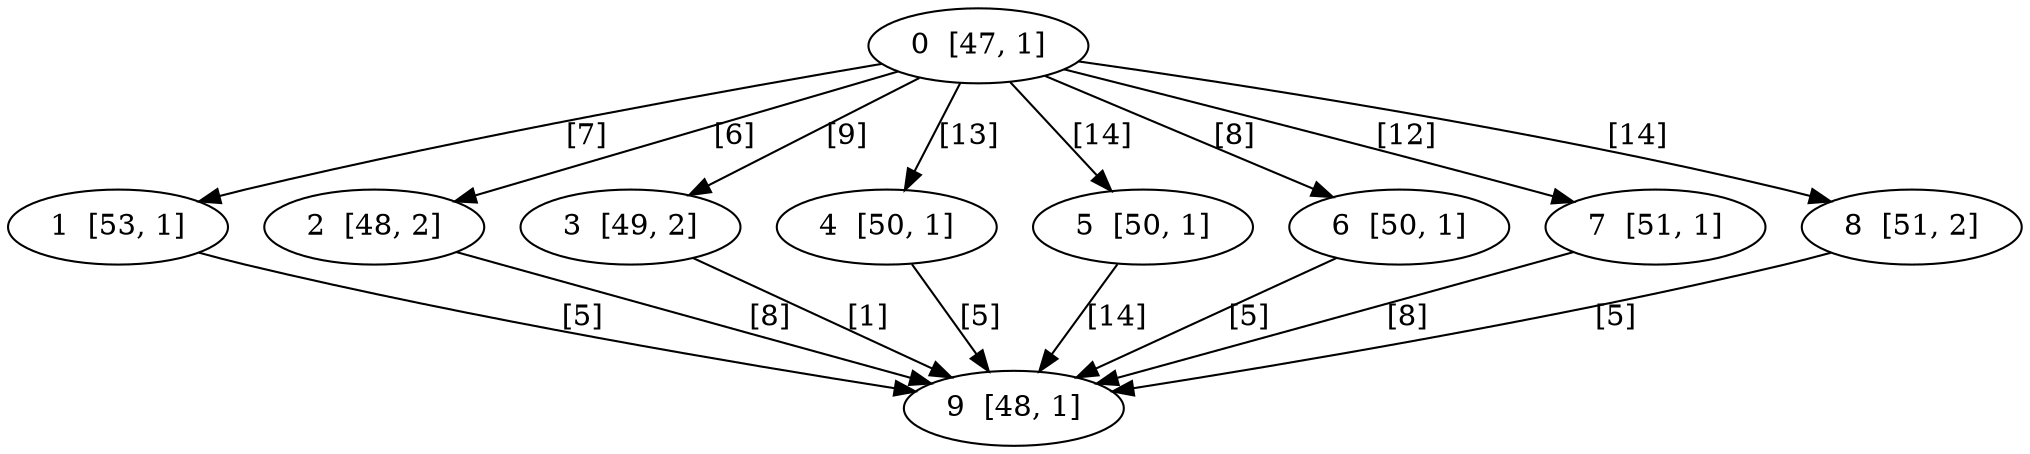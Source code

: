 digraph DAG {
    0  [label="0  [47, 1]"]
    1  [label="1  [53, 1]"]
    2  [label="2  [48, 2]"]
    3  [label="3  [49, 2]"]
    4  [label="4  [50, 1]"]
    5  [label="5  [50, 1]"]
    6  [label="6  [50, 1]"]
    7  [label="7  [51, 1]"]
    8  [label="8  [51, 2]"]
    9  [label="9  [48, 1]"]

    0 -> 1    [ label = "[7]" ]
    0 -> 2    [ label = "[6]" ]
    0 -> 3    [ label = "[9]" ]
    0 -> 4    [ label = "[13]" ]
    0 -> 5    [ label = "[14]" ]
    0 -> 6    [ label = "[8]" ]
    0 -> 7    [ label = "[12]" ]
    0 -> 8    [ label = "[14]" ]
    1 -> 9    [ label = "[5]" ]
    2 -> 9    [ label = "[8]" ]
    3 -> 9    [ label = "[1]" ]
    4 -> 9    [ label = "[5]" ]
    5 -> 9    [ label = "[14]" ]
    6 -> 9    [ label = "[5]" ]
    7 -> 9    [ label = "[8]" ]
    8 -> 9    [ label = "[5]" ]
}
